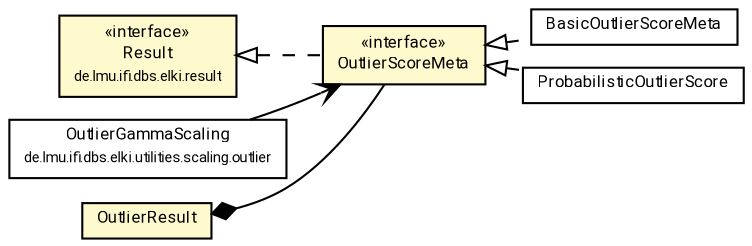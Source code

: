 #!/usr/local/bin/dot
#
# Class diagram 
# Generated by UMLGraph version R5_7_2-60-g0e99a6 (http://www.spinellis.gr/umlgraph/)
#

digraph G {
	graph [fontnames="svg"]
	edge [fontname="Roboto",fontsize=7,labelfontname="Roboto",labelfontsize=7,color="black"];
	node [fontname="Roboto",fontcolor="black",fontsize=8,shape=plaintext,margin=0,width=0,height=0];
	nodesep=0.15;
	ranksep=0.25;
	rankdir=LR;
	// de.lmu.ifi.dbs.elki.result.Result
	c7817806 [label=<<table title="de.lmu.ifi.dbs.elki.result.Result" border="0" cellborder="1" cellspacing="0" cellpadding="2" bgcolor="LemonChiffon" href="../Result.html" target="_parent">
		<tr><td><table border="0" cellspacing="0" cellpadding="1">
		<tr><td align="center" balign="center"> &#171;interface&#187; </td></tr>
		<tr><td align="center" balign="center"> <font face="Roboto">Result</font> </td></tr>
		<tr><td align="center" balign="center"> <font face="Roboto" point-size="7.0">de.lmu.ifi.dbs.elki.result</font> </td></tr>
		</table></td></tr>
		</table>>, URL="../Result.html"];
	// de.lmu.ifi.dbs.elki.utilities.scaling.outlier.OutlierGammaScaling
	c7819573 [label=<<table title="de.lmu.ifi.dbs.elki.utilities.scaling.outlier.OutlierGammaScaling" border="0" cellborder="1" cellspacing="0" cellpadding="2" href="../../utilities/scaling/outlier/OutlierGammaScaling.html" target="_parent">
		<tr><td><table border="0" cellspacing="0" cellpadding="1">
		<tr><td align="center" balign="center"> <font face="Roboto">OutlierGammaScaling</font> </td></tr>
		<tr><td align="center" balign="center"> <font face="Roboto" point-size="7.0">de.lmu.ifi.dbs.elki.utilities.scaling.outlier</font> </td></tr>
		</table></td></tr>
		</table>>, URL="../../utilities/scaling/outlier/OutlierGammaScaling.html"];
	// de.lmu.ifi.dbs.elki.result.outlier.OutlierResult
	c7819578 [label=<<table title="de.lmu.ifi.dbs.elki.result.outlier.OutlierResult" border="0" cellborder="1" cellspacing="0" cellpadding="2" bgcolor="LemonChiffon" href="OutlierResult.html" target="_parent">
		<tr><td><table border="0" cellspacing="0" cellpadding="1">
		<tr><td align="center" balign="center"> <font face="Roboto">OutlierResult</font> </td></tr>
		</table></td></tr>
		</table>>, URL="OutlierResult.html"];
	// de.lmu.ifi.dbs.elki.result.outlier.BasicOutlierScoreMeta
	c7819579 [label=<<table title="de.lmu.ifi.dbs.elki.result.outlier.BasicOutlierScoreMeta" border="0" cellborder="1" cellspacing="0" cellpadding="2" href="BasicOutlierScoreMeta.html" target="_parent">
		<tr><td><table border="0" cellspacing="0" cellpadding="1">
		<tr><td align="center" balign="center"> <font face="Roboto">BasicOutlierScoreMeta</font> </td></tr>
		</table></td></tr>
		</table>>, URL="BasicOutlierScoreMeta.html"];
	// de.lmu.ifi.dbs.elki.result.outlier.OutlierScoreMeta
	c7819580 [label=<<table title="de.lmu.ifi.dbs.elki.result.outlier.OutlierScoreMeta" border="0" cellborder="1" cellspacing="0" cellpadding="2" bgcolor="lemonChiffon" href="OutlierScoreMeta.html" target="_parent">
		<tr><td><table border="0" cellspacing="0" cellpadding="1">
		<tr><td align="center" balign="center"> &#171;interface&#187; </td></tr>
		<tr><td align="center" balign="center"> <font face="Roboto">OutlierScoreMeta</font> </td></tr>
		</table></td></tr>
		</table>>, URL="OutlierScoreMeta.html"];
	// de.lmu.ifi.dbs.elki.result.outlier.ProbabilisticOutlierScore
	c7819583 [label=<<table title="de.lmu.ifi.dbs.elki.result.outlier.ProbabilisticOutlierScore" border="0" cellborder="1" cellspacing="0" cellpadding="2" href="ProbabilisticOutlierScore.html" target="_parent">
		<tr><td><table border="0" cellspacing="0" cellpadding="1">
		<tr><td align="center" balign="center"> <font face="Roboto">ProbabilisticOutlierScore</font> </td></tr>
		</table></td></tr>
		</table>>, URL="ProbabilisticOutlierScore.html"];
	// de.lmu.ifi.dbs.elki.result.outlier.OutlierResult composed de.lmu.ifi.dbs.elki.result.outlier.OutlierScoreMeta
	c7819578 -> c7819580 [arrowhead=none,arrowtail=diamond,dir=back,weight=6];
	// de.lmu.ifi.dbs.elki.result.outlier.BasicOutlierScoreMeta implements de.lmu.ifi.dbs.elki.result.outlier.OutlierScoreMeta
	c7819580 -> c7819579 [arrowtail=empty,style=dashed,dir=back,weight=9];
	// de.lmu.ifi.dbs.elki.result.outlier.OutlierScoreMeta implements de.lmu.ifi.dbs.elki.result.Result
	c7817806 -> c7819580 [arrowtail=empty,style=dashed,dir=back,weight=9];
	// de.lmu.ifi.dbs.elki.result.outlier.ProbabilisticOutlierScore implements de.lmu.ifi.dbs.elki.result.outlier.OutlierScoreMeta
	c7819580 -> c7819583 [arrowtail=empty,style=dashed,dir=back,weight=9];
	// de.lmu.ifi.dbs.elki.utilities.scaling.outlier.OutlierGammaScaling navassoc de.lmu.ifi.dbs.elki.result.outlier.OutlierScoreMeta
	c7819573 -> c7819580 [arrowhead=open,weight=1];
}

